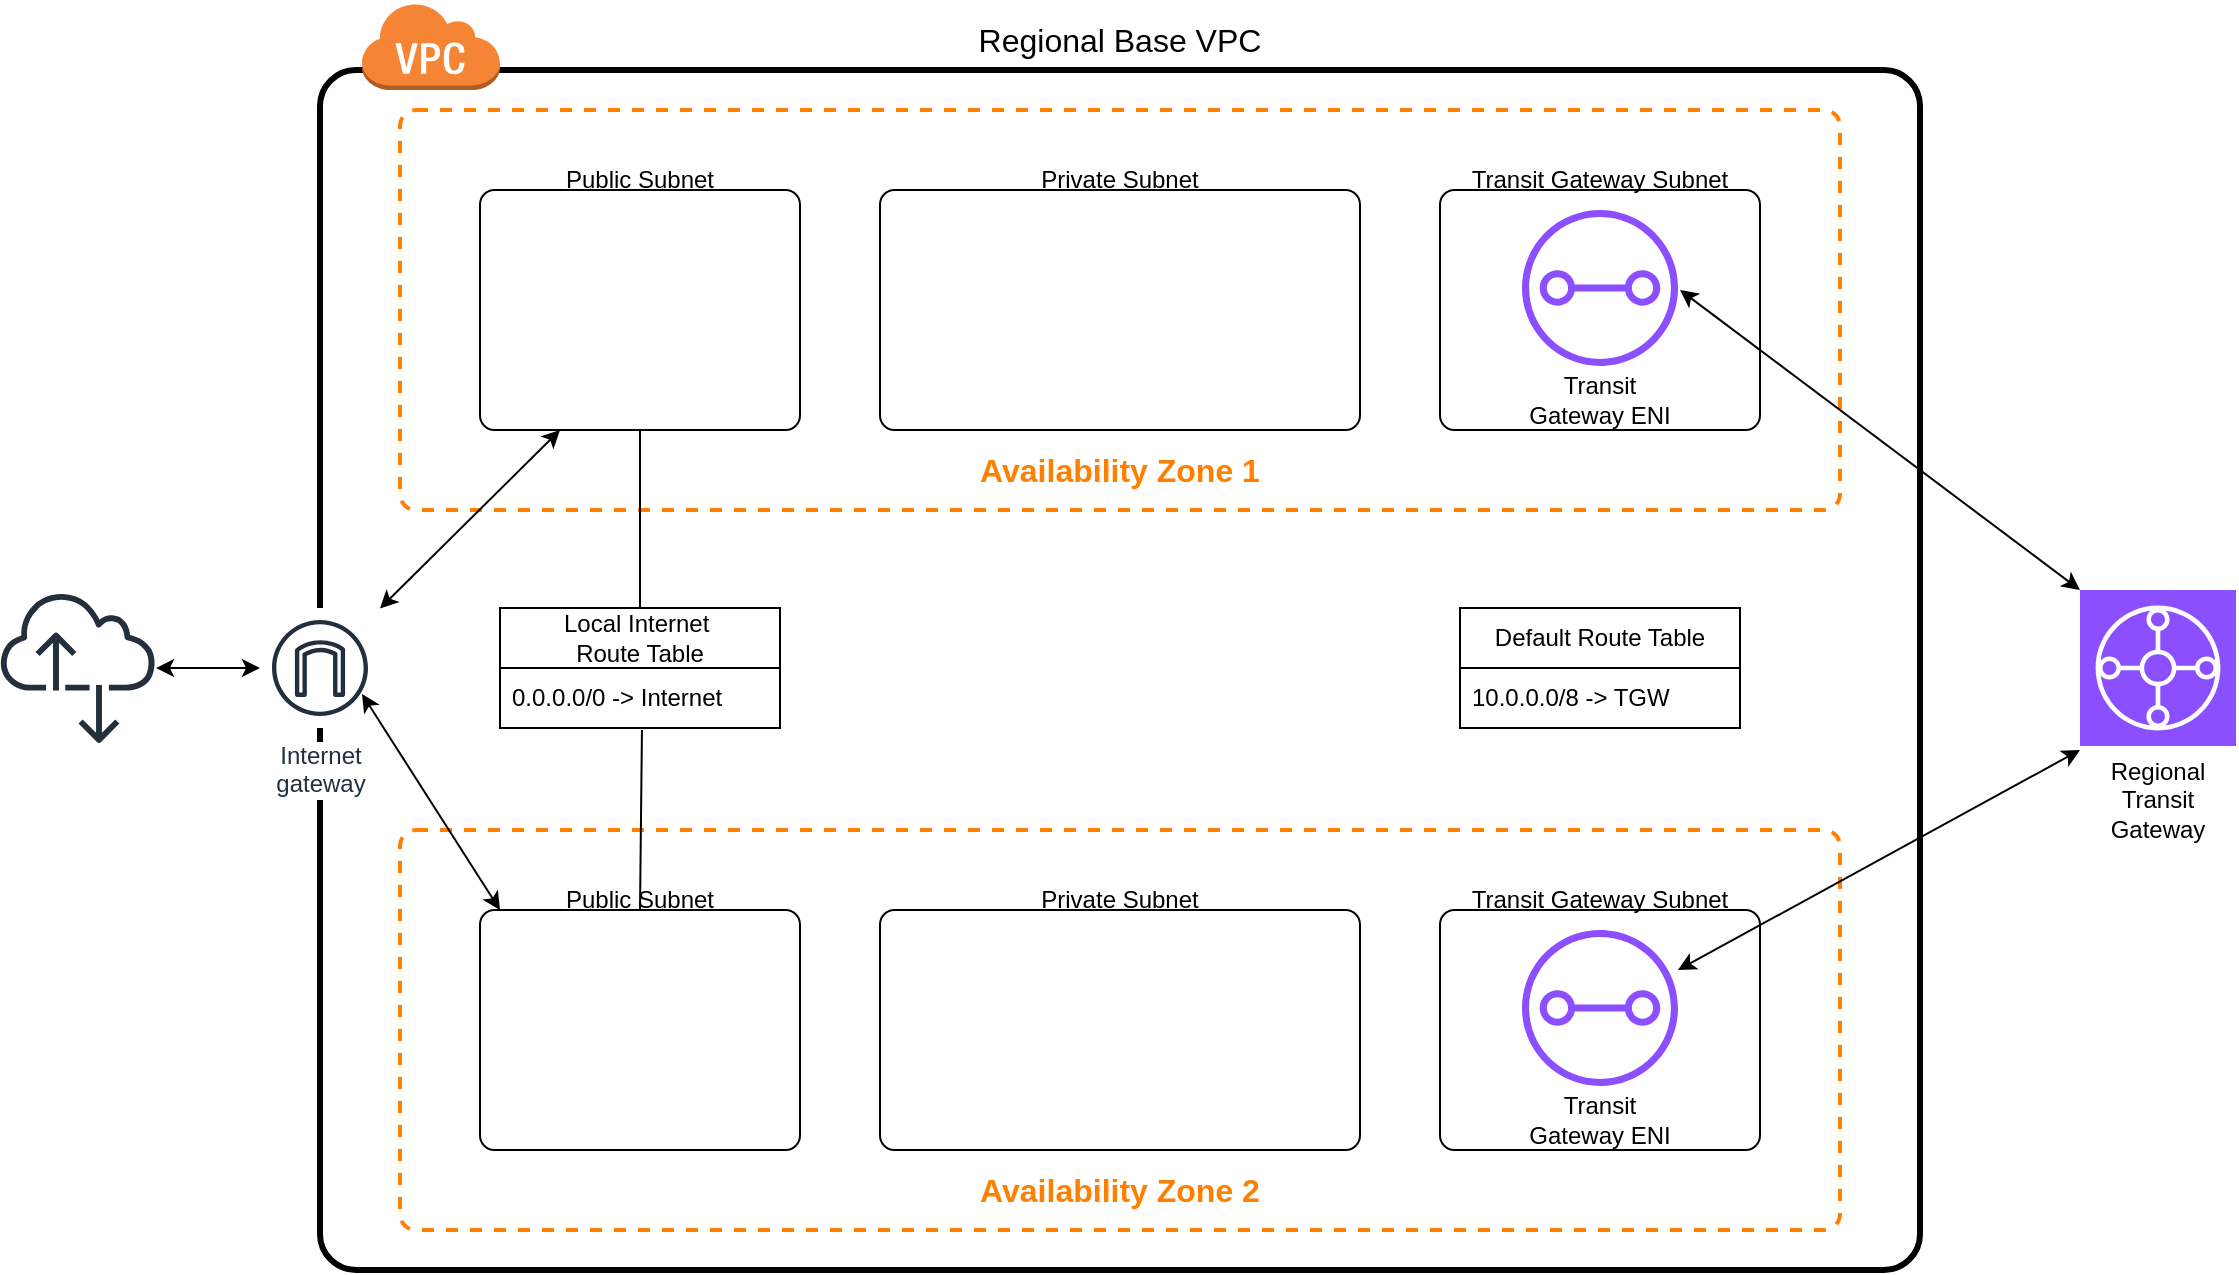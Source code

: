 <mxfile version="24.3.1" type="github" pages="3">
  <diagram name="Base VPC" id="AGtSjRiVjrW2bCG8Hnn4">
    <mxGraphModel dx="1434" dy="713" grid="1" gridSize="10" guides="1" tooltips="1" connect="1" arrows="1" fold="1" page="1" pageScale="1" pageWidth="1169" pageHeight="827" math="0" shadow="0">
      <root>
        <mxCell id="0" />
        <mxCell id="1" parent="0" />
        <mxCell id="fAknYoOnPrf0Zf6q552P-43" value="" style="group" vertex="1" connectable="0" parent="1">
          <mxGeometry x="30" y="40" width="1118" height="634" as="geometry" />
        </mxCell>
        <mxCell id="fAknYoOnPrf0Zf6q552P-38" value="" style="rounded=1;whiteSpace=wrap;html=1;fillColor=none;strokeWidth=3;arcSize=3;" vertex="1" parent="fAknYoOnPrf0Zf6q552P-43">
          <mxGeometry x="160" y="34" width="800" height="600" as="geometry" />
        </mxCell>
        <mxCell id="fAknYoOnPrf0Zf6q552P-14" value="" style="rounded=1;whiteSpace=wrap;html=1;fillColor=none;dashed=1;strokeWidth=2;strokeColor=#FF8000;arcSize=4;" vertex="1" parent="fAknYoOnPrf0Zf6q552P-43">
          <mxGeometry x="200" y="54" width="720" height="200" as="geometry" />
        </mxCell>
        <mxCell id="fAknYoOnPrf0Zf6q552P-24" value="" style="rounded=1;whiteSpace=wrap;html=1;fillColor=none;dashed=1;strokeWidth=2;strokeColor=#FF8000;arcSize=4;" vertex="1" parent="fAknYoOnPrf0Zf6q552P-43">
          <mxGeometry x="200" y="414" width="720" height="200" as="geometry" />
        </mxCell>
        <mxCell id="fAknYoOnPrf0Zf6q552P-1" value="" style="sketch=0;points=[[0,0,0],[0.25,0,0],[0.5,0,0],[0.75,0,0],[1,0,0],[0,1,0],[0.25,1,0],[0.5,1,0],[0.75,1,0],[1,1,0],[0,0.25,0],[0,0.5,0],[0,0.75,0],[1,0.25,0],[1,0.5,0],[1,0.75,0]];outlineConnect=0;fontColor=#232F3E;fillColor=#8C4FFF;strokeColor=#ffffff;dashed=0;verticalLabelPosition=bottom;verticalAlign=top;align=center;html=1;fontSize=12;fontStyle=0;aspect=fixed;shape=mxgraph.aws4.resourceIcon;resIcon=mxgraph.aws4.transit_gateway;" vertex="1" parent="fAknYoOnPrf0Zf6q552P-43">
          <mxGeometry x="1040" y="294" width="78" height="78" as="geometry" />
        </mxCell>
        <mxCell id="fAknYoOnPrf0Zf6q552P-2" value="" style="outlineConnect=0;dashed=0;verticalLabelPosition=bottom;verticalAlign=top;align=center;html=1;shape=mxgraph.aws3.virtual_private_cloud;fillColor=#F58534;gradientColor=none;" vertex="1" parent="fAknYoOnPrf0Zf6q552P-43">
          <mxGeometry x="180.5" width="69.5" height="44" as="geometry" />
        </mxCell>
        <mxCell id="fAknYoOnPrf0Zf6q552P-3" value="" style="sketch=0;outlineConnect=0;fontColor=#232F3E;gradientColor=none;fillColor=#232F3D;strokeColor=none;dashed=0;verticalLabelPosition=bottom;verticalAlign=top;align=center;html=1;fontSize=12;fontStyle=0;aspect=fixed;pointerEvents=1;shape=mxgraph.aws4.internet_alt2;" vertex="1" parent="fAknYoOnPrf0Zf6q552P-43">
          <mxGeometry y="294" width="78" height="78" as="geometry" />
        </mxCell>
        <mxCell id="fAknYoOnPrf0Zf6q552P-42" style="edgeStyle=orthogonalEdgeStyle;rounded=0;orthogonalLoop=1;jettySize=auto;html=1;startArrow=classic;startFill=1;endArrow=classic;endFill=1;" edge="1" parent="fAknYoOnPrf0Zf6q552P-43" source="fAknYoOnPrf0Zf6q552P-4" target="fAknYoOnPrf0Zf6q552P-3">
          <mxGeometry relative="1" as="geometry" />
        </mxCell>
        <mxCell id="fAknYoOnPrf0Zf6q552P-4" value="Internet&#xa;gateway" style="sketch=0;outlineConnect=0;fontColor=#232F3E;gradientColor=none;strokeColor=#232F3E;fillColor=#ffffff;dashed=0;verticalLabelPosition=bottom;verticalAlign=top;align=center;html=1;fontSize=12;fontStyle=0;aspect=fixed;shape=mxgraph.aws4.resourceIcon;resIcon=mxgraph.aws4.internet_gateway;labelBackgroundColor=default;" vertex="1" parent="fAknYoOnPrf0Zf6q552P-43">
          <mxGeometry x="130" y="303" width="60" height="60" as="geometry" />
        </mxCell>
        <mxCell id="fAknYoOnPrf0Zf6q552P-5" value="" style="rounded=1;whiteSpace=wrap;html=1;arcSize=6;" vertex="1" parent="fAknYoOnPrf0Zf6q552P-43">
          <mxGeometry x="720" y="94" width="160" height="120" as="geometry" />
        </mxCell>
        <mxCell id="fAknYoOnPrf0Zf6q552P-8" value="Transit Gateway Subnet" style="text;strokeColor=none;align=center;fillColor=none;html=1;verticalAlign=middle;whiteSpace=wrap;rounded=0;" vertex="1" parent="fAknYoOnPrf0Zf6q552P-43">
          <mxGeometry x="720" y="74" width="160" height="30" as="geometry" />
        </mxCell>
        <mxCell id="fAknYoOnPrf0Zf6q552P-10" value="" style="rounded=1;whiteSpace=wrap;html=1;arcSize=6;" vertex="1" parent="fAknYoOnPrf0Zf6q552P-43">
          <mxGeometry x="440" y="94" width="240" height="120" as="geometry" />
        </mxCell>
        <mxCell id="fAknYoOnPrf0Zf6q552P-11" value="Private Subnet" style="text;strokeColor=none;align=center;fillColor=none;html=1;verticalAlign=middle;whiteSpace=wrap;rounded=0;" vertex="1" parent="fAknYoOnPrf0Zf6q552P-43">
          <mxGeometry x="480" y="74" width="160" height="30" as="geometry" />
        </mxCell>
        <mxCell id="fAknYoOnPrf0Zf6q552P-12" value="" style="rounded=1;whiteSpace=wrap;html=1;arcSize=6;" vertex="1" parent="fAknYoOnPrf0Zf6q552P-43">
          <mxGeometry x="240" y="94" width="160" height="120" as="geometry" />
        </mxCell>
        <mxCell id="fAknYoOnPrf0Zf6q552P-13" value="Public Subnet" style="text;strokeColor=none;align=center;fillColor=none;html=1;verticalAlign=middle;whiteSpace=wrap;rounded=0;" vertex="1" parent="fAknYoOnPrf0Zf6q552P-43">
          <mxGeometry x="240" y="74" width="160" height="30" as="geometry" />
        </mxCell>
        <mxCell id="fAknYoOnPrf0Zf6q552P-6" value="" style="sketch=0;outlineConnect=0;fontColor=#232F3E;gradientColor=none;fillColor=#8C4FFF;strokeColor=none;dashed=0;verticalLabelPosition=bottom;verticalAlign=top;align=center;html=1;fontSize=12;fontStyle=0;aspect=fixed;pointerEvents=1;shape=mxgraph.aws4.transit_gateway_attachment;" vertex="1" parent="fAknYoOnPrf0Zf6q552P-43">
          <mxGeometry x="761" y="104" width="78" height="78" as="geometry" />
        </mxCell>
        <mxCell id="fAknYoOnPrf0Zf6q552P-7" value="Transit Gateway ENI" style="text;strokeColor=none;align=center;fillColor=none;html=1;verticalAlign=middle;whiteSpace=wrap;rounded=0;" vertex="1" parent="fAknYoOnPrf0Zf6q552P-43">
          <mxGeometry x="760" y="184" width="80" height="30" as="geometry" />
        </mxCell>
        <mxCell id="fAknYoOnPrf0Zf6q552P-15" value="Availability Zone 1" style="text;strokeColor=none;align=center;fillColor=none;html=1;verticalAlign=middle;whiteSpace=wrap;rounded=0;fontStyle=1;fontColor=#FF8000;fontSize=16;" vertex="1" parent="fAknYoOnPrf0Zf6q552P-43">
          <mxGeometry x="410" y="214" width="300" height="40" as="geometry" />
        </mxCell>
        <mxCell id="fAknYoOnPrf0Zf6q552P-16" value="" style="rounded=1;whiteSpace=wrap;html=1;arcSize=6;" vertex="1" parent="fAknYoOnPrf0Zf6q552P-43">
          <mxGeometry x="720" y="454" width="160" height="120" as="geometry" />
        </mxCell>
        <mxCell id="fAknYoOnPrf0Zf6q552P-17" value="Transit Gateway Subnet" style="text;strokeColor=none;align=center;fillColor=none;html=1;verticalAlign=middle;whiteSpace=wrap;rounded=0;" vertex="1" parent="fAknYoOnPrf0Zf6q552P-43">
          <mxGeometry x="720" y="434" width="160" height="30" as="geometry" />
        </mxCell>
        <mxCell id="fAknYoOnPrf0Zf6q552P-18" value="" style="rounded=1;whiteSpace=wrap;html=1;arcSize=6;" vertex="1" parent="fAknYoOnPrf0Zf6q552P-43">
          <mxGeometry x="440" y="454" width="240" height="120" as="geometry" />
        </mxCell>
        <mxCell id="fAknYoOnPrf0Zf6q552P-19" value="Private Subnet" style="text;strokeColor=none;align=center;fillColor=none;html=1;verticalAlign=middle;whiteSpace=wrap;rounded=0;" vertex="1" parent="fAknYoOnPrf0Zf6q552P-43">
          <mxGeometry x="480" y="434" width="160" height="30" as="geometry" />
        </mxCell>
        <mxCell id="fAknYoOnPrf0Zf6q552P-20" value="" style="rounded=1;whiteSpace=wrap;html=1;arcSize=6;" vertex="1" parent="fAknYoOnPrf0Zf6q552P-43">
          <mxGeometry x="240" y="454" width="160" height="120" as="geometry" />
        </mxCell>
        <mxCell id="fAknYoOnPrf0Zf6q552P-21" value="Public Subnet" style="text;strokeColor=none;align=center;fillColor=none;html=1;verticalAlign=middle;whiteSpace=wrap;rounded=0;" vertex="1" parent="fAknYoOnPrf0Zf6q552P-43">
          <mxGeometry x="240" y="434" width="160" height="30" as="geometry" />
        </mxCell>
        <mxCell id="fAknYoOnPrf0Zf6q552P-22" value="" style="sketch=0;outlineConnect=0;fontColor=#232F3E;gradientColor=none;fillColor=#8C4FFF;strokeColor=none;dashed=0;verticalLabelPosition=bottom;verticalAlign=top;align=center;html=1;fontSize=12;fontStyle=0;aspect=fixed;pointerEvents=1;shape=mxgraph.aws4.transit_gateway_attachment;" vertex="1" parent="fAknYoOnPrf0Zf6q552P-43">
          <mxGeometry x="761" y="464" width="78" height="78" as="geometry" />
        </mxCell>
        <mxCell id="fAknYoOnPrf0Zf6q552P-23" value="Transit Gateway ENI" style="text;strokeColor=none;align=center;fillColor=none;html=1;verticalAlign=middle;whiteSpace=wrap;rounded=0;" vertex="1" parent="fAknYoOnPrf0Zf6q552P-43">
          <mxGeometry x="760" y="544" width="80" height="30" as="geometry" />
        </mxCell>
        <mxCell id="fAknYoOnPrf0Zf6q552P-25" value="Availability Zone 2" style="text;strokeColor=none;align=center;fillColor=none;html=1;verticalAlign=middle;whiteSpace=wrap;rounded=0;fontStyle=1;fontColor=#FF8000;fontSize=16;" vertex="1" parent="fAknYoOnPrf0Zf6q552P-43">
          <mxGeometry x="410" y="574" width="300" height="40" as="geometry" />
        </mxCell>
        <mxCell id="fAknYoOnPrf0Zf6q552P-26" value="" style="endArrow=classic;startArrow=classic;html=1;rounded=0;" edge="1" parent="fAknYoOnPrf0Zf6q552P-43" source="fAknYoOnPrf0Zf6q552P-4">
          <mxGeometry width="50" height="50" relative="1" as="geometry">
            <mxPoint x="340" y="334" as="sourcePoint" />
            <mxPoint x="280" y="214" as="targetPoint" />
          </mxGeometry>
        </mxCell>
        <mxCell id="fAknYoOnPrf0Zf6q552P-27" value="" style="endArrow=classic;startArrow=classic;html=1;rounded=0;exitX=0.85;exitY=0.717;exitDx=0;exitDy=0;exitPerimeter=0;" edge="1" parent="fAknYoOnPrf0Zf6q552P-43" source="fAknYoOnPrf0Zf6q552P-4">
          <mxGeometry width="50" height="50" relative="1" as="geometry">
            <mxPoint x="140" y="394" as="sourcePoint" />
            <mxPoint x="250" y="454" as="targetPoint" />
          </mxGeometry>
        </mxCell>
        <mxCell id="fAknYoOnPrf0Zf6q552P-28" value="" style="endArrow=classic;startArrow=classic;html=1;rounded=0;entryX=0;entryY=0;entryDx=0;entryDy=0;entryPerimeter=0;" edge="1" parent="fAknYoOnPrf0Zf6q552P-43" target="fAknYoOnPrf0Zf6q552P-1">
          <mxGeometry width="50" height="50" relative="1" as="geometry">
            <mxPoint x="840" y="144" as="sourcePoint" />
            <mxPoint x="890" y="94" as="targetPoint" />
          </mxGeometry>
        </mxCell>
        <mxCell id="fAknYoOnPrf0Zf6q552P-29" value="" style="endArrow=classic;startArrow=classic;html=1;rounded=0;" edge="1" parent="fAknYoOnPrf0Zf6q552P-43">
          <mxGeometry width="50" height="50" relative="1" as="geometry">
            <mxPoint x="839" y="484" as="sourcePoint" />
            <mxPoint x="1040" y="374" as="targetPoint" />
          </mxGeometry>
        </mxCell>
        <mxCell id="fAknYoOnPrf0Zf6q552P-30" value="Local Internet&amp;nbsp;&lt;div&gt;Route Table&lt;/div&gt;" style="swimlane;fontStyle=0;childLayout=stackLayout;horizontal=1;startSize=30;horizontalStack=0;resizeParent=1;resizeParentMax=0;resizeLast=0;collapsible=1;marginBottom=0;whiteSpace=wrap;html=1;" vertex="1" parent="fAknYoOnPrf0Zf6q552P-43">
          <mxGeometry x="250" y="303" width="140" height="60" as="geometry" />
        </mxCell>
        <mxCell id="fAknYoOnPrf0Zf6q552P-31" value="0.0.0.0/0 -&amp;gt; Internet" style="text;strokeColor=none;fillColor=none;align=left;verticalAlign=middle;spacingLeft=4;spacingRight=4;overflow=hidden;points=[[0,0.5],[1,0.5]];portConstraint=eastwest;rotatable=0;whiteSpace=wrap;html=1;" vertex="1" parent="fAknYoOnPrf0Zf6q552P-30">
          <mxGeometry y="30" width="140" height="30" as="geometry" />
        </mxCell>
        <mxCell id="fAknYoOnPrf0Zf6q552P-34" value="" style="endArrow=none;html=1;rounded=0;exitX=0.5;exitY=0;exitDx=0;exitDy=0;" edge="1" parent="fAknYoOnPrf0Zf6q552P-43" source="fAknYoOnPrf0Zf6q552P-30">
          <mxGeometry width="50" height="50" relative="1" as="geometry">
            <mxPoint x="270" y="264" as="sourcePoint" />
            <mxPoint x="320" y="214" as="targetPoint" />
          </mxGeometry>
        </mxCell>
        <mxCell id="fAknYoOnPrf0Zf6q552P-35" value="" style="endArrow=none;html=1;rounded=0;entryX=0.507;entryY=1.033;entryDx=0;entryDy=0;entryPerimeter=0;" edge="1" parent="fAknYoOnPrf0Zf6q552P-43">
          <mxGeometry width="50" height="50" relative="1" as="geometry">
            <mxPoint x="320" y="454" as="sourcePoint" />
            <mxPoint x="320.98" y="363.99" as="targetPoint" />
          </mxGeometry>
        </mxCell>
        <mxCell id="fAknYoOnPrf0Zf6q552P-36" value="&lt;div&gt;Default Route Table&lt;/div&gt;" style="swimlane;fontStyle=0;childLayout=stackLayout;horizontal=1;startSize=30;horizontalStack=0;resizeParent=1;resizeParentMax=0;resizeLast=0;collapsible=1;marginBottom=0;whiteSpace=wrap;html=1;" vertex="1" parent="fAknYoOnPrf0Zf6q552P-43">
          <mxGeometry x="730" y="303" width="140" height="60" as="geometry" />
        </mxCell>
        <mxCell id="fAknYoOnPrf0Zf6q552P-37" value="10.0.0.0/8 -&amp;gt; TGW" style="text;strokeColor=none;fillColor=none;align=left;verticalAlign=middle;spacingLeft=4;spacingRight=4;overflow=hidden;points=[[0,0.5],[1,0.5]];portConstraint=eastwest;rotatable=0;whiteSpace=wrap;html=1;" vertex="1" parent="fAknYoOnPrf0Zf6q552P-36">
          <mxGeometry y="30" width="140" height="30" as="geometry" />
        </mxCell>
        <mxCell id="fAknYoOnPrf0Zf6q552P-41" value="Regional Base VPC" style="text;strokeColor=none;align=center;fillColor=none;html=1;verticalAlign=middle;whiteSpace=wrap;rounded=0;fontSize=16;" vertex="1" parent="fAknYoOnPrf0Zf6q552P-43">
          <mxGeometry x="480" y="4" width="160" height="30" as="geometry" />
        </mxCell>
        <mxCell id="RWXIDxskNDjzuiRiRmVX-1" value="Regional Transit Gateway" style="text;strokeColor=none;align=center;fillColor=none;html=1;verticalAlign=middle;whiteSpace=wrap;rounded=0;" vertex="1" parent="fAknYoOnPrf0Zf6q552P-43">
          <mxGeometry x="1049" y="384" width="60" height="30" as="geometry" />
        </mxCell>
      </root>
    </mxGraphModel>
  </diagram>
  <diagram name="Spoke VPC" id="b6vddOGq79TFpH4eTrY4">
    <mxGraphModel dx="1434" dy="713" grid="1" gridSize="10" guides="1" tooltips="1" connect="1" arrows="1" fold="1" page="1" pageScale="1" pageWidth="1169" pageHeight="827" math="0" shadow="0">
      <root>
        <mxCell id="dSTD3zdU_wckGFBaXXm2-0" />
        <mxCell id="dSTD3zdU_wckGFBaXXm2-1" parent="dSTD3zdU_wckGFBaXXm2-0" />
        <mxCell id="dSTD3zdU_wckGFBaXXm2-2" value="" style="group" vertex="1" connectable="0" parent="dSTD3zdU_wckGFBaXXm2-1">
          <mxGeometry x="30" y="40" width="1118" height="634" as="geometry" />
        </mxCell>
        <mxCell id="dSTD3zdU_wckGFBaXXm2-3" value="" style="rounded=1;whiteSpace=wrap;html=1;fillColor=none;strokeWidth=3;arcSize=3;" vertex="1" parent="dSTD3zdU_wckGFBaXXm2-2">
          <mxGeometry x="160" y="34" width="800" height="600" as="geometry" />
        </mxCell>
        <mxCell id="dSTD3zdU_wckGFBaXXm2-4" value="" style="rounded=1;whiteSpace=wrap;html=1;fillColor=none;dashed=1;strokeWidth=2;strokeColor=#FF8000;arcSize=4;" vertex="1" parent="dSTD3zdU_wckGFBaXXm2-2">
          <mxGeometry x="200" y="54" width="720" height="200" as="geometry" />
        </mxCell>
        <mxCell id="dSTD3zdU_wckGFBaXXm2-5" value="" style="rounded=1;whiteSpace=wrap;html=1;fillColor=none;dashed=1;strokeWidth=2;strokeColor=#FF8000;arcSize=4;" vertex="1" parent="dSTD3zdU_wckGFBaXXm2-2">
          <mxGeometry x="200" y="414" width="720" height="200" as="geometry" />
        </mxCell>
        <mxCell id="dSTD3zdU_wckGFBaXXm2-6" value="" style="sketch=0;points=[[0,0,0],[0.25,0,0],[0.5,0,0],[0.75,0,0],[1,0,0],[0,1,0],[0.25,1,0],[0.5,1,0],[0.75,1,0],[1,1,0],[0,0.25,0],[0,0.5,0],[0,0.75,0],[1,0.25,0],[1,0.5,0],[1,0.75,0]];outlineConnect=0;fontColor=#232F3E;fillColor=#8C4FFF;strokeColor=#ffffff;dashed=0;verticalLabelPosition=bottom;verticalAlign=top;align=center;html=1;fontSize=12;fontStyle=0;aspect=fixed;shape=mxgraph.aws4.resourceIcon;resIcon=mxgraph.aws4.transit_gateway;" vertex="1" parent="dSTD3zdU_wckGFBaXXm2-2">
          <mxGeometry x="1040" y="294" width="78" height="78" as="geometry" />
        </mxCell>
        <mxCell id="dSTD3zdU_wckGFBaXXm2-7" value="" style="outlineConnect=0;dashed=0;verticalLabelPosition=bottom;verticalAlign=top;align=center;html=1;shape=mxgraph.aws3.virtual_private_cloud;fillColor=#F58534;gradientColor=none;" vertex="1" parent="dSTD3zdU_wckGFBaXXm2-2">
          <mxGeometry x="180.5" width="69.5" height="44" as="geometry" />
        </mxCell>
        <mxCell id="dSTD3zdU_wckGFBaXXm2-11" value="" style="rounded=1;whiteSpace=wrap;html=1;arcSize=6;" vertex="1" parent="dSTD3zdU_wckGFBaXXm2-2">
          <mxGeometry x="720" y="94" width="160" height="120" as="geometry" />
        </mxCell>
        <mxCell id="dSTD3zdU_wckGFBaXXm2-12" value="Transit Gateway Subnet" style="text;strokeColor=none;align=center;fillColor=none;html=1;verticalAlign=middle;whiteSpace=wrap;rounded=0;" vertex="1" parent="dSTD3zdU_wckGFBaXXm2-2">
          <mxGeometry x="720" y="74" width="160" height="30" as="geometry" />
        </mxCell>
        <mxCell id="dSTD3zdU_wckGFBaXXm2-13" value="" style="rounded=1;whiteSpace=wrap;html=1;arcSize=6;" vertex="1" parent="dSTD3zdU_wckGFBaXXm2-2">
          <mxGeometry x="240" y="94" width="440" height="120" as="geometry" />
        </mxCell>
        <mxCell id="dSTD3zdU_wckGFBaXXm2-14" value="Private Subnet" style="text;strokeColor=none;align=center;fillColor=none;html=1;verticalAlign=middle;whiteSpace=wrap;rounded=0;" vertex="1" parent="dSTD3zdU_wckGFBaXXm2-2">
          <mxGeometry x="380" y="74" width="160" height="30" as="geometry" />
        </mxCell>
        <mxCell id="dSTD3zdU_wckGFBaXXm2-17" value="" style="sketch=0;outlineConnect=0;fontColor=#232F3E;gradientColor=none;fillColor=#8C4FFF;strokeColor=none;dashed=0;verticalLabelPosition=bottom;verticalAlign=top;align=center;html=1;fontSize=12;fontStyle=0;aspect=fixed;pointerEvents=1;shape=mxgraph.aws4.transit_gateway_attachment;" vertex="1" parent="dSTD3zdU_wckGFBaXXm2-2">
          <mxGeometry x="761" y="104" width="78" height="78" as="geometry" />
        </mxCell>
        <mxCell id="dSTD3zdU_wckGFBaXXm2-18" value="Transit Gateway ENI" style="text;strokeColor=none;align=center;fillColor=none;html=1;verticalAlign=middle;whiteSpace=wrap;rounded=0;" vertex="1" parent="dSTD3zdU_wckGFBaXXm2-2">
          <mxGeometry x="760" y="184" width="80" height="30" as="geometry" />
        </mxCell>
        <mxCell id="dSTD3zdU_wckGFBaXXm2-19" value="Availability Zone 1" style="text;strokeColor=none;align=center;fillColor=none;html=1;verticalAlign=middle;whiteSpace=wrap;rounded=0;fontStyle=1;fontColor=#FF8000;fontSize=16;" vertex="1" parent="dSTD3zdU_wckGFBaXXm2-2">
          <mxGeometry x="410" y="214" width="300" height="40" as="geometry" />
        </mxCell>
        <mxCell id="dSTD3zdU_wckGFBaXXm2-20" value="" style="rounded=1;whiteSpace=wrap;html=1;arcSize=6;" vertex="1" parent="dSTD3zdU_wckGFBaXXm2-2">
          <mxGeometry x="720" y="454" width="160" height="120" as="geometry" />
        </mxCell>
        <mxCell id="dSTD3zdU_wckGFBaXXm2-21" value="Transit Gateway Subnet" style="text;strokeColor=none;align=center;fillColor=none;html=1;verticalAlign=middle;whiteSpace=wrap;rounded=0;" vertex="1" parent="dSTD3zdU_wckGFBaXXm2-2">
          <mxGeometry x="720" y="434" width="160" height="30" as="geometry" />
        </mxCell>
        <mxCell id="dSTD3zdU_wckGFBaXXm2-22" value="" style="rounded=1;whiteSpace=wrap;html=1;arcSize=6;" vertex="1" parent="dSTD3zdU_wckGFBaXXm2-2">
          <mxGeometry x="240" y="454" width="440" height="120" as="geometry" />
        </mxCell>
        <mxCell id="dSTD3zdU_wckGFBaXXm2-23" value="Private Subnet" style="text;strokeColor=none;align=center;fillColor=none;html=1;verticalAlign=middle;whiteSpace=wrap;rounded=0;" vertex="1" parent="dSTD3zdU_wckGFBaXXm2-2">
          <mxGeometry x="380" y="434" width="160" height="30" as="geometry" />
        </mxCell>
        <mxCell id="dSTD3zdU_wckGFBaXXm2-26" value="" style="sketch=0;outlineConnect=0;fontColor=#232F3E;gradientColor=none;fillColor=#8C4FFF;strokeColor=none;dashed=0;verticalLabelPosition=bottom;verticalAlign=top;align=center;html=1;fontSize=12;fontStyle=0;aspect=fixed;pointerEvents=1;shape=mxgraph.aws4.transit_gateway_attachment;" vertex="1" parent="dSTD3zdU_wckGFBaXXm2-2">
          <mxGeometry x="761" y="464" width="78" height="78" as="geometry" />
        </mxCell>
        <mxCell id="dSTD3zdU_wckGFBaXXm2-27" value="Transit Gateway ENI" style="text;strokeColor=none;align=center;fillColor=none;html=1;verticalAlign=middle;whiteSpace=wrap;rounded=0;" vertex="1" parent="dSTD3zdU_wckGFBaXXm2-2">
          <mxGeometry x="760" y="544" width="80" height="30" as="geometry" />
        </mxCell>
        <mxCell id="dSTD3zdU_wckGFBaXXm2-28" value="Availability Zone 2" style="text;strokeColor=none;align=center;fillColor=none;html=1;verticalAlign=middle;whiteSpace=wrap;rounded=0;fontStyle=1;fontColor=#FF8000;fontSize=16;" vertex="1" parent="dSTD3zdU_wckGFBaXXm2-2">
          <mxGeometry x="410" y="574" width="300" height="40" as="geometry" />
        </mxCell>
        <mxCell id="dSTD3zdU_wckGFBaXXm2-31" value="" style="endArrow=classic;startArrow=classic;html=1;rounded=0;entryX=0;entryY=0;entryDx=0;entryDy=0;entryPerimeter=0;" edge="1" parent="dSTD3zdU_wckGFBaXXm2-2" target="dSTD3zdU_wckGFBaXXm2-6">
          <mxGeometry width="50" height="50" relative="1" as="geometry">
            <mxPoint x="840" y="144" as="sourcePoint" />
            <mxPoint x="890" y="94" as="targetPoint" />
          </mxGeometry>
        </mxCell>
        <mxCell id="dSTD3zdU_wckGFBaXXm2-32" value="" style="endArrow=classic;startArrow=classic;html=1;rounded=0;" edge="1" parent="dSTD3zdU_wckGFBaXXm2-2">
          <mxGeometry width="50" height="50" relative="1" as="geometry">
            <mxPoint x="839" y="484" as="sourcePoint" />
            <mxPoint x="1040" y="374" as="targetPoint" />
          </mxGeometry>
        </mxCell>
        <mxCell id="dSTD3zdU_wckGFBaXXm2-37" value="&lt;div&gt;Default Route Table&lt;/div&gt;" style="swimlane;fontStyle=0;childLayout=stackLayout;horizontal=1;startSize=30;horizontalStack=0;resizeParent=1;resizeParentMax=0;resizeLast=0;collapsible=1;marginBottom=0;whiteSpace=wrap;html=1;" vertex="1" parent="dSTD3zdU_wckGFBaXXm2-2">
          <mxGeometry x="730" y="303" width="140" height="60" as="geometry" />
        </mxCell>
        <mxCell id="dSTD3zdU_wckGFBaXXm2-38" value="0.0.0.0/0 -&amp;gt; TGW" style="text;strokeColor=none;fillColor=none;align=left;verticalAlign=middle;spacingLeft=4;spacingRight=4;overflow=hidden;points=[[0,0.5],[1,0.5]];portConstraint=eastwest;rotatable=0;whiteSpace=wrap;html=1;" vertex="1" parent="dSTD3zdU_wckGFBaXXm2-37">
          <mxGeometry y="30" width="140" height="30" as="geometry" />
        </mxCell>
        <mxCell id="dSTD3zdU_wckGFBaXXm2-39" value="Spoke VPC" style="text;strokeColor=none;align=center;fillColor=none;html=1;verticalAlign=middle;whiteSpace=wrap;rounded=0;fontSize=16;" vertex="1" parent="dSTD3zdU_wckGFBaXXm2-2">
          <mxGeometry x="480" y="4" width="160" height="30" as="geometry" />
        </mxCell>
        <mxCell id="DcNaOj0mDz8pGi2BTY49-0" value="Regional Transit Gateway" style="text;strokeColor=none;align=center;fillColor=none;html=1;verticalAlign=middle;whiteSpace=wrap;rounded=0;" vertex="1" parent="dSTD3zdU_wckGFBaXXm2-1">
          <mxGeometry x="1079" y="424" width="60" height="30" as="geometry" />
        </mxCell>
      </root>
    </mxGraphModel>
  </diagram>
  <diagram id="RThDiJUrCTt9Yf1fgOE_" name="Overview">
    <mxGraphModel dx="1434" dy="713" grid="1" gridSize="10" guides="1" tooltips="1" connect="1" arrows="1" fold="1" page="1" pageScale="1" pageWidth="1169" pageHeight="827" math="0" shadow="0">
      <root>
        <mxCell id="0" />
        <mxCell id="1" parent="0" />
        <mxCell id="fY69Tv-RX7GMJVXHosUt-20" style="edgeStyle=orthogonalEdgeStyle;rounded=0;orthogonalLoop=1;jettySize=auto;html=1;startArrow=classic;startFill=1;" edge="1" parent="1" source="fY69Tv-RX7GMJVXHosUt-1" target="fY69Tv-RX7GMJVXHosUt-14">
          <mxGeometry relative="1" as="geometry" />
        </mxCell>
        <mxCell id="fY69Tv-RX7GMJVXHosUt-1" value="" style="sketch=0;points=[[0,0,0],[0.25,0,0],[0.5,0,0],[0.75,0,0],[1,0,0],[0,1,0],[0.25,1,0],[0.5,1,0],[0.75,1,0],[1,1,0],[0,0.25,0],[0,0.5,0],[0,0.75,0],[1,0.25,0],[1,0.5,0],[1,0.75,0]];outlineConnect=0;fontColor=#232F3E;fillColor=#8C4FFF;strokeColor=#ffffff;dashed=0;verticalLabelPosition=bottom;verticalAlign=top;align=center;html=1;fontSize=12;fontStyle=0;aspect=fixed;shape=mxgraph.aws4.resourceIcon;resIcon=mxgraph.aws4.transit_gateway;" vertex="1" parent="1">
          <mxGeometry x="230" y="270" width="78" height="78" as="geometry" />
        </mxCell>
        <mxCell id="fY69Tv-RX7GMJVXHosUt-2" value="Regional Transit Gateway" style="text;strokeColor=none;align=center;fillColor=none;html=1;verticalAlign=middle;whiteSpace=wrap;rounded=0;" vertex="1" parent="1">
          <mxGeometry x="239" y="360" width="60" height="30" as="geometry" />
        </mxCell>
        <mxCell id="fY69Tv-RX7GMJVXHosUt-10" value="" style="group" vertex="1" connectable="0" parent="1">
          <mxGeometry x="230" y="160" width="79.5" height="84" as="geometry" />
        </mxCell>
        <mxCell id="fY69Tv-RX7GMJVXHosUt-3" value="" style="outlineConnect=0;dashed=0;verticalLabelPosition=bottom;verticalAlign=top;align=center;html=1;shape=mxgraph.aws3.virtual_private_cloud;fillColor=#F58534;gradientColor=none;" vertex="1" parent="fY69Tv-RX7GMJVXHosUt-10">
          <mxGeometry width="79.5" height="54" as="geometry" />
        </mxCell>
        <mxCell id="fY69Tv-RX7GMJVXHosUt-4" value="Base VPC" style="text;strokeColor=none;align=center;fillColor=none;html=1;verticalAlign=middle;whiteSpace=wrap;rounded=0;" vertex="1" parent="fY69Tv-RX7GMJVXHosUt-10">
          <mxGeometry x="9.75" y="54" width="60" height="30" as="geometry" />
        </mxCell>
        <mxCell id="fY69Tv-RX7GMJVXHosUt-11" value="" style="group" vertex="1" connectable="0" parent="1">
          <mxGeometry x="104.75" y="160" width="79.5" height="84" as="geometry" />
        </mxCell>
        <mxCell id="fY69Tv-RX7GMJVXHosUt-8" value="" style="outlineConnect=0;dashed=0;verticalLabelPosition=bottom;verticalAlign=top;align=center;html=1;shape=mxgraph.aws3.virtual_private_cloud;fillColor=#F58534;gradientColor=none;" vertex="1" parent="fY69Tv-RX7GMJVXHosUt-11">
          <mxGeometry width="79.5" height="54" as="geometry" />
        </mxCell>
        <mxCell id="fY69Tv-RX7GMJVXHosUt-9" value="Spoke VPC" style="text;strokeColor=none;align=center;fillColor=none;html=1;verticalAlign=middle;whiteSpace=wrap;rounded=0;" vertex="1" parent="fY69Tv-RX7GMJVXHosUt-11">
          <mxGeometry x="5.25" y="54" width="69" height="30" as="geometry" />
        </mxCell>
        <mxCell id="fY69Tv-RX7GMJVXHosUt-12" style="edgeStyle=orthogonalEdgeStyle;rounded=0;orthogonalLoop=1;jettySize=auto;html=1;" edge="1" parent="1" source="fY69Tv-RX7GMJVXHosUt-3" target="fY69Tv-RX7GMJVXHosUt-1">
          <mxGeometry relative="1" as="geometry" />
        </mxCell>
        <mxCell id="fY69Tv-RX7GMJVXHosUt-13" style="rounded=0;orthogonalLoop=1;jettySize=auto;html=1;startArrow=classic;startFill=1;" edge="1" parent="1" source="fY69Tv-RX7GMJVXHosUt-8" target="fY69Tv-RX7GMJVXHosUt-1">
          <mxGeometry relative="1" as="geometry" />
        </mxCell>
        <mxCell id="fY69Tv-RX7GMJVXHosUt-14" value="" style="sketch=0;points=[[0,0,0],[0.25,0,0],[0.5,0,0],[0.75,0,0],[1,0,0],[0,1,0],[0.25,1,0],[0.5,1,0],[0.75,1,0],[1,1,0],[0,0.25,0],[0,0.5,0],[0,0.75,0],[1,0.25,0],[1,0.5,0],[1,0.75,0]];outlineConnect=0;fontColor=#232F3E;fillColor=#8C4FFF;strokeColor=#ffffff;dashed=0;verticalLabelPosition=bottom;verticalAlign=top;align=center;html=1;fontSize=12;fontStyle=0;aspect=fixed;shape=mxgraph.aws4.resourceIcon;resIcon=mxgraph.aws4.transit_gateway;" vertex="1" parent="1">
          <mxGeometry x="520" y="270" width="78" height="78" as="geometry" />
        </mxCell>
        <mxCell id="fY69Tv-RX7GMJVXHosUt-15" value="Regional Transit Gateway" style="text;strokeColor=none;align=center;fillColor=none;html=1;verticalAlign=middle;whiteSpace=wrap;rounded=0;" vertex="1" parent="1">
          <mxGeometry x="529" y="360" width="60" height="30" as="geometry" />
        </mxCell>
        <mxCell id="fY69Tv-RX7GMJVXHosUt-16" value="" style="group" vertex="1" connectable="0" parent="1">
          <mxGeometry x="520" y="160" width="79.5" height="84" as="geometry" />
        </mxCell>
        <mxCell id="fY69Tv-RX7GMJVXHosUt-17" value="" style="outlineConnect=0;dashed=0;verticalLabelPosition=bottom;verticalAlign=top;align=center;html=1;shape=mxgraph.aws3.virtual_private_cloud;fillColor=#F58534;gradientColor=none;" vertex="1" parent="fY69Tv-RX7GMJVXHosUt-16">
          <mxGeometry width="79.5" height="54" as="geometry" />
        </mxCell>
        <mxCell id="fY69Tv-RX7GMJVXHosUt-18" value="Base VPC" style="text;strokeColor=none;align=center;fillColor=none;html=1;verticalAlign=middle;whiteSpace=wrap;rounded=0;" vertex="1" parent="fY69Tv-RX7GMJVXHosUt-16">
          <mxGeometry x="9.75" y="54" width="60" height="30" as="geometry" />
        </mxCell>
        <mxCell id="fY69Tv-RX7GMJVXHosUt-19" style="edgeStyle=orthogonalEdgeStyle;rounded=0;orthogonalLoop=1;jettySize=auto;html=1;" edge="1" parent="1" source="fY69Tv-RX7GMJVXHosUt-17" target="fY69Tv-RX7GMJVXHosUt-14">
          <mxGeometry relative="1" as="geometry" />
        </mxCell>
        <mxCell id="kk0-xRv9HTEcWc13mFnA-1" value="" style="sketch=0;outlineConnect=0;fontColor=#232F3E;gradientColor=none;fillColor=#232F3D;strokeColor=none;dashed=0;verticalLabelPosition=bottom;verticalAlign=top;align=center;html=1;fontSize=12;fontStyle=0;aspect=fixed;pointerEvents=1;shape=mxgraph.aws4.internet_alt2;" vertex="1" parent="1">
          <mxGeometry x="230" y="40" width="78" height="78" as="geometry" />
        </mxCell>
        <mxCell id="kk0-xRv9HTEcWc13mFnA-2" style="edgeStyle=orthogonalEdgeStyle;rounded=0;orthogonalLoop=1;jettySize=auto;html=1;startArrow=classic;startFill=1;" edge="1" parent="1" source="fY69Tv-RX7GMJVXHosUt-3" target="kk0-xRv9HTEcWc13mFnA-1">
          <mxGeometry relative="1" as="geometry" />
        </mxCell>
        <mxCell id="kk0-xRv9HTEcWc13mFnA-3" value="" style="sketch=0;outlineConnect=0;fontColor=#232F3E;gradientColor=none;fillColor=#232F3D;strokeColor=none;dashed=0;verticalLabelPosition=bottom;verticalAlign=top;align=center;html=1;fontSize=12;fontStyle=0;aspect=fixed;pointerEvents=1;shape=mxgraph.aws4.internet_alt2;" vertex="1" parent="1">
          <mxGeometry x="520" y="40" width="78" height="78" as="geometry" />
        </mxCell>
        <mxCell id="kk0-xRv9HTEcWc13mFnA-4" style="edgeStyle=orthogonalEdgeStyle;rounded=0;orthogonalLoop=1;jettySize=auto;html=1;startArrow=classic;startFill=1;" edge="1" parent="1" source="fY69Tv-RX7GMJVXHosUt-17" target="kk0-xRv9HTEcWc13mFnA-3">
          <mxGeometry relative="1" as="geometry" />
        </mxCell>
        <mxCell id="kk0-xRv9HTEcWc13mFnA-5" value="Internet" style="text;strokeColor=none;align=center;fillColor=none;html=1;verticalAlign=middle;whiteSpace=wrap;rounded=0;" vertex="1" parent="1">
          <mxGeometry x="239" y="20" width="60" height="30" as="geometry" />
        </mxCell>
        <mxCell id="kk0-xRv9HTEcWc13mFnA-6" value="Internet" style="text;strokeColor=none;align=center;fillColor=none;html=1;verticalAlign=middle;whiteSpace=wrap;rounded=0;" vertex="1" parent="1">
          <mxGeometry x="529" y="20" width="60" height="30" as="geometry" />
        </mxCell>
      </root>
    </mxGraphModel>
  </diagram>
</mxfile>
